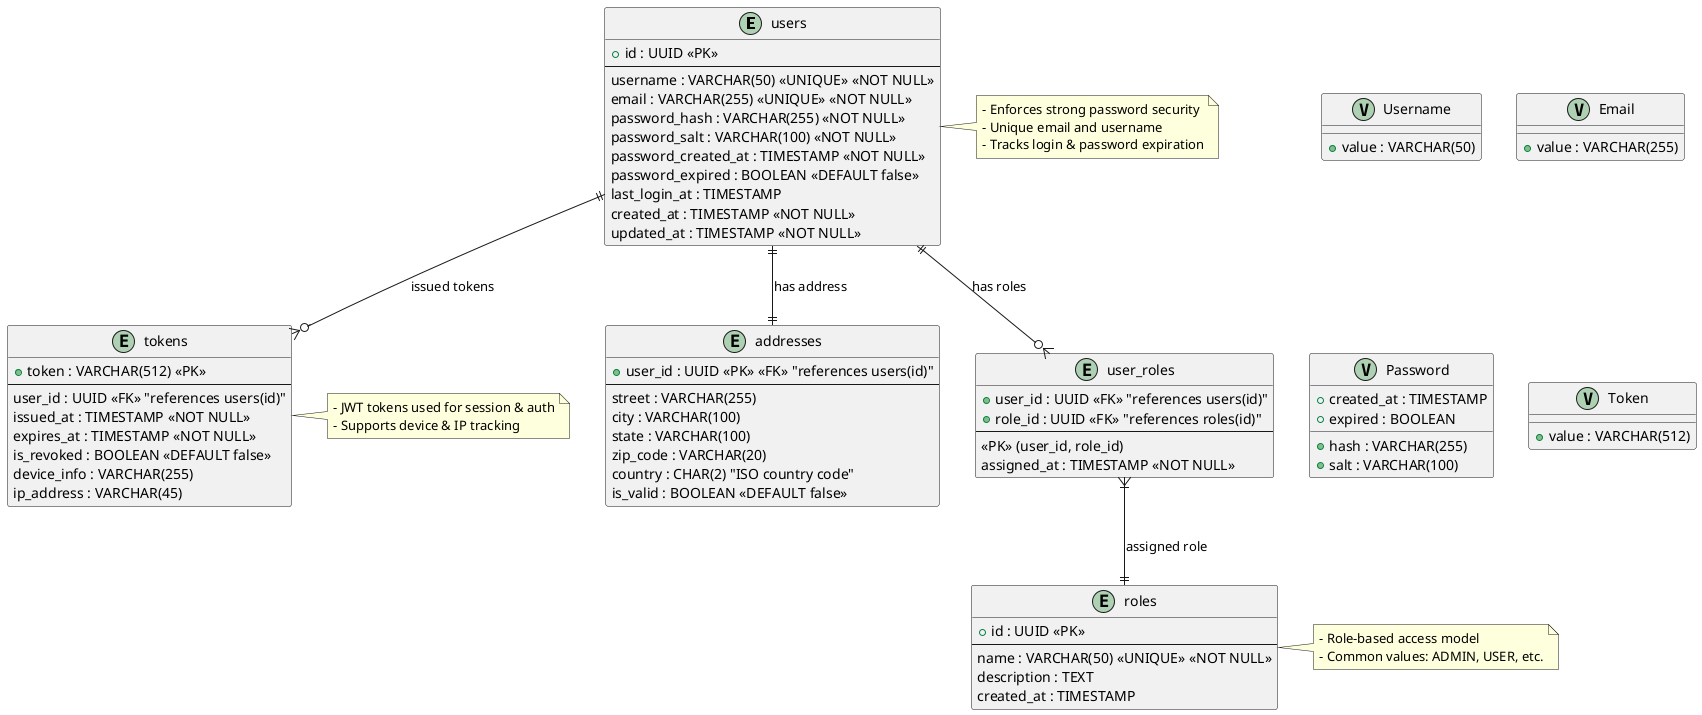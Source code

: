 @startuml
' =============================
' USER AUTH & SECURITY DATABASE SCHEMA (Unificado)
' =============================

entity "users" {
  + id : UUID <<PK>>
  --
  username : VARCHAR(50) <<UNIQUE>> <<NOT NULL>>
  email : VARCHAR(255) <<UNIQUE>> <<NOT NULL>>
  password_hash : VARCHAR(255) <<NOT NULL>>
  password_salt : VARCHAR(100) <<NOT NULL>>
  password_created_at : TIMESTAMP <<NOT NULL>>
  password_expired : BOOLEAN <<DEFAULT false>>
  last_login_at : TIMESTAMP
  created_at : TIMESTAMP <<NOT NULL>>
  updated_at : TIMESTAMP <<NOT NULL>>
}

entity "addresses" {
  + user_id : UUID <<PK>> <<FK>> "references users(id)"
  --
  street : VARCHAR(255)
  city : VARCHAR(100)
  state : VARCHAR(100)
  zip_code : VARCHAR(20)
  country : CHAR(2) "ISO country code"
  is_valid : BOOLEAN <<DEFAULT false>>
}

entity "roles" {
  + id : UUID <<PK>>
  --
  name : VARCHAR(50) <<UNIQUE>> <<NOT NULL>>
  description : TEXT
  created_at : TIMESTAMP
}

entity "user_roles" {
  + user_id : UUID <<FK>> "references users(id)"
  + role_id : UUID <<FK>> "references roles(id)"
  --
  <<PK>> (user_id, role_id)
  assigned_at : TIMESTAMP <<NOT NULL>>
}

entity "tokens" {
  + token : VARCHAR(512) <<PK>>
  --
  user_id : UUID <<FK>> "references users(id)"
  issued_at : TIMESTAMP <<NOT NULL>>
  expires_at : TIMESTAMP <<NOT NULL>>
  is_revoked : BOOLEAN <<DEFAULT false>>
  device_info : VARCHAR(255)
  ip_address : VARCHAR(45)
}

' =============================
' RELATIONSHIPS
' =============================
users ||--|| addresses : "has address"
users ||--o{ user_roles : "has roles"
user_roles }|--|| roles : "assigned role"
users ||--o{ tokens : "issued tokens"

' =============================
' VALUE OBJECTS DOCUMENTATION
' =============================
class Username <<(V,#ADD1B2)>> {
  + value : VARCHAR(50)
}

class Email <<(V,#ADD1B2)>> {
  + value : VARCHAR(255)
}

class Password <<(V,#ADD1B2)>> {
  + hash : VARCHAR(255)
  + salt : VARCHAR(100)
  + created_at : TIMESTAMP
  + expired : BOOLEAN
}

class Token <<(V,#ADD1B2)>> {
  + value : VARCHAR(512)
}

' =============================
' CONSTRAINTS & NOTES
' =============================
note right of users
  - Enforces strong password security
  - Unique email and username
  - Tracks login & password expiration
end note

note right of tokens
  - JWT tokens used for session & auth
  - Supports device & IP tracking
end note

note right of roles
  - Role-based access model
  - Common values: ADMIN, USER, etc.
end note

@enduml
